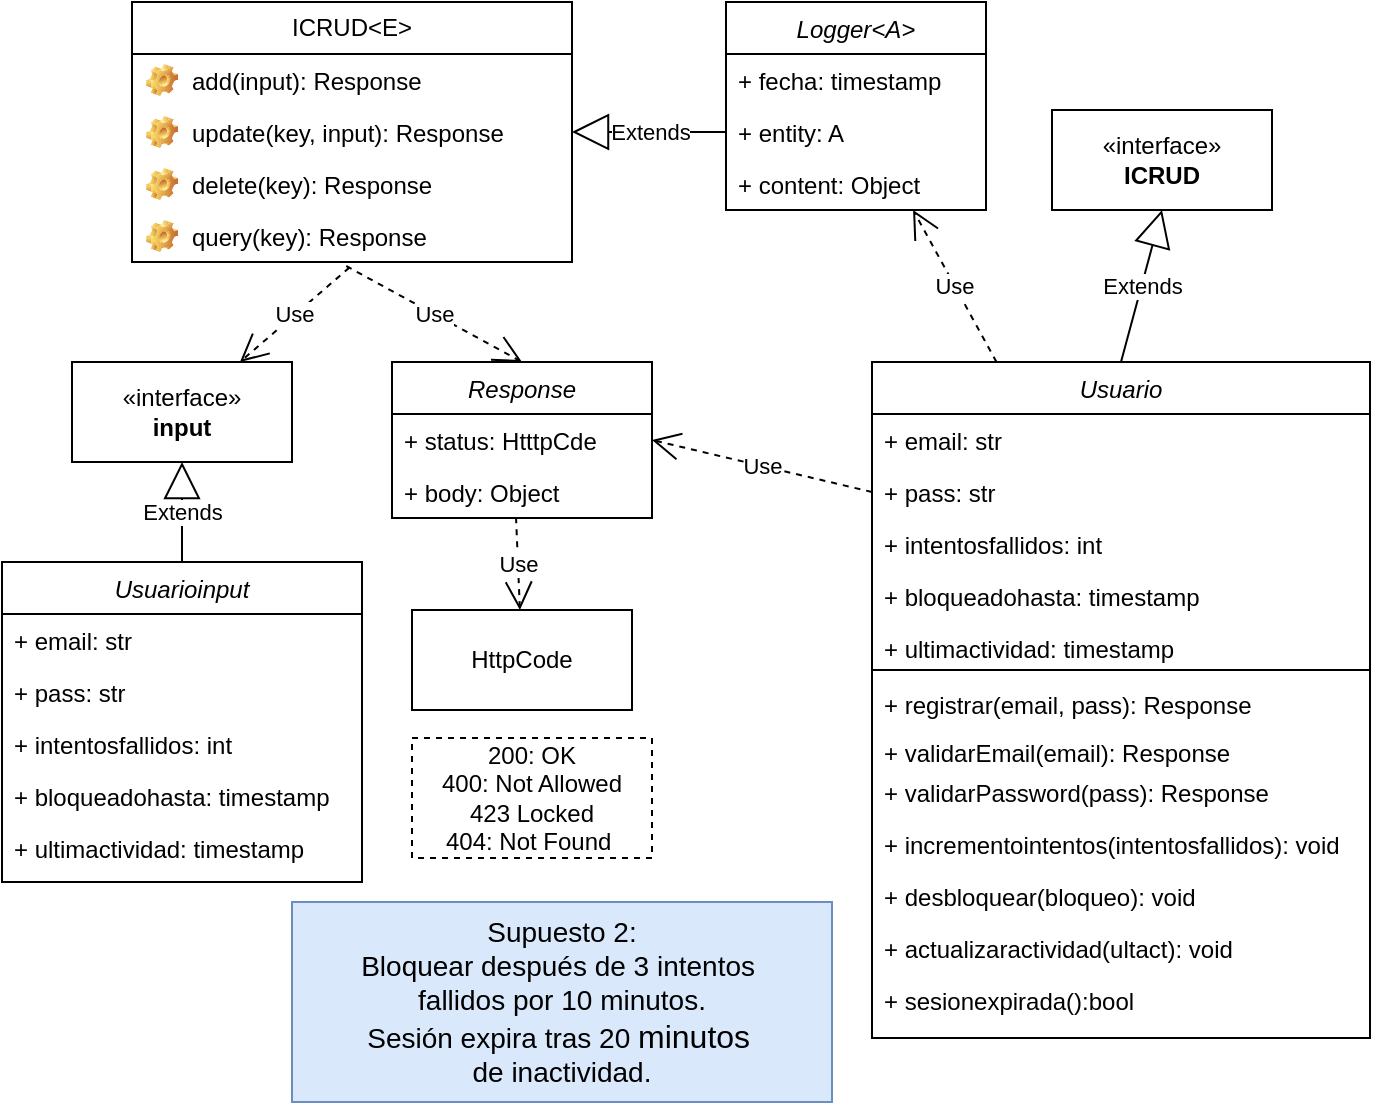 <mxfile version="28.2.7">
  <diagram id="C5RBs43oDa-KdzZeNtuy" name="Page-1">
    <mxGraphModel dx="659" dy="659" grid="1" gridSize="10" guides="1" tooltips="1" connect="1" arrows="1" fold="1" page="1" pageScale="1" pageWidth="827" pageHeight="1169" math="0" shadow="0">
      <root>
        <mxCell id="WIyWlLk6GJQsqaUBKTNV-0" />
        <mxCell id="WIyWlLk6GJQsqaUBKTNV-1" parent="WIyWlLk6GJQsqaUBKTNV-0" />
        <mxCell id="rb0f_K-8XjmMDptdtZSy-39" value="Usuario" style="swimlane;fontStyle=2;align=center;verticalAlign=top;childLayout=stackLayout;horizontal=1;startSize=26;horizontalStack=0;resizeParent=1;resizeLast=0;collapsible=1;marginBottom=0;rounded=0;shadow=0;strokeWidth=1;" vertex="1" parent="WIyWlLk6GJQsqaUBKTNV-1">
          <mxGeometry x="900" y="370" width="249" height="338" as="geometry">
            <mxRectangle x="230" y="140" width="160" height="26" as="alternateBounds" />
          </mxGeometry>
        </mxCell>
        <mxCell id="rb0f_K-8XjmMDptdtZSy-40" value="+ email: str" style="text;strokeColor=none;fillColor=none;align=left;verticalAlign=top;spacingLeft=4;spacingRight=4;overflow=hidden;rotatable=0;points=[[0,0.5],[1,0.5]];portConstraint=eastwest;whiteSpace=wrap;html=1;" vertex="1" parent="rb0f_K-8XjmMDptdtZSy-39">
          <mxGeometry y="26" width="249" height="26" as="geometry" />
        </mxCell>
        <mxCell id="rb0f_K-8XjmMDptdtZSy-41" value="+ pass: str" style="text;strokeColor=none;fillColor=none;align=left;verticalAlign=top;spacingLeft=4;spacingRight=4;overflow=hidden;rotatable=0;points=[[0,0.5],[1,0.5]];portConstraint=eastwest;whiteSpace=wrap;html=1;" vertex="1" parent="rb0f_K-8XjmMDptdtZSy-39">
          <mxGeometry y="52" width="249" height="26" as="geometry" />
        </mxCell>
        <mxCell id="rb0f_K-8XjmMDptdtZSy-74" value="+ intentosfallidos: int" style="text;strokeColor=none;fillColor=none;align=left;verticalAlign=top;spacingLeft=4;spacingRight=4;overflow=hidden;rotatable=0;points=[[0,0.5],[1,0.5]];portConstraint=eastwest;whiteSpace=wrap;html=1;" vertex="1" parent="rb0f_K-8XjmMDptdtZSy-39">
          <mxGeometry y="78" width="249" height="26" as="geometry" />
        </mxCell>
        <mxCell id="rb0f_K-8XjmMDptdtZSy-75" value="+ bloqueadohasta: timestamp" style="text;strokeColor=none;fillColor=none;align=left;verticalAlign=top;spacingLeft=4;spacingRight=4;overflow=hidden;rotatable=0;points=[[0,0.5],[1,0.5]];portConstraint=eastwest;whiteSpace=wrap;html=1;" vertex="1" parent="rb0f_K-8XjmMDptdtZSy-39">
          <mxGeometry y="104" width="249" height="26" as="geometry" />
        </mxCell>
        <mxCell id="rb0f_K-8XjmMDptdtZSy-76" value="+ ultimactividad: timestamp" style="text;strokeColor=none;fillColor=none;align=left;verticalAlign=top;spacingLeft=4;spacingRight=4;overflow=hidden;rotatable=0;points=[[0,0.5],[1,0.5]];portConstraint=eastwest;whiteSpace=wrap;html=1;" vertex="1" parent="rb0f_K-8XjmMDptdtZSy-39">
          <mxGeometry y="130" width="249" height="20" as="geometry" />
        </mxCell>
        <mxCell id="rb0f_K-8XjmMDptdtZSy-42" value="" style="line;html=1;strokeWidth=1;align=left;verticalAlign=middle;spacingTop=-1;spacingLeft=3;spacingRight=3;rotatable=0;labelPosition=right;points=[];portConstraint=eastwest;" vertex="1" parent="rb0f_K-8XjmMDptdtZSy-39">
          <mxGeometry y="150" width="249" height="8" as="geometry" />
        </mxCell>
        <mxCell id="rb0f_K-8XjmMDptdtZSy-43" value="+ registrar(email, pass): Response" style="text;strokeColor=none;fillColor=none;align=left;verticalAlign=top;spacingLeft=4;spacingRight=4;overflow=hidden;rotatable=0;points=[[0,0.5],[1,0.5]];portConstraint=eastwest;whiteSpace=wrap;html=1;" vertex="1" parent="rb0f_K-8XjmMDptdtZSy-39">
          <mxGeometry y="158" width="249" height="24" as="geometry" />
        </mxCell>
        <mxCell id="rb0f_K-8XjmMDptdtZSy-44" value="&lt;div&gt;+ validarEmail(email): Response&lt;/div&gt;&lt;div&gt;&lt;br&gt;&lt;/div&gt;" style="text;strokeColor=none;fillColor=none;align=left;verticalAlign=top;spacingLeft=4;spacingRight=4;overflow=hidden;rotatable=0;points=[[0,0.5],[1,0.5]];portConstraint=eastwest;whiteSpace=wrap;html=1;" vertex="1" parent="rb0f_K-8XjmMDptdtZSy-39">
          <mxGeometry y="182" width="249" height="20" as="geometry" />
        </mxCell>
        <mxCell id="rb0f_K-8XjmMDptdtZSy-45" value="+ validarPassword(pass): Response" style="text;strokeColor=none;fillColor=none;align=left;verticalAlign=top;spacingLeft=4;spacingRight=4;overflow=hidden;rotatable=0;points=[[0,0.5],[1,0.5]];portConstraint=eastwest;whiteSpace=wrap;html=1;" vertex="1" parent="rb0f_K-8XjmMDptdtZSy-39">
          <mxGeometry y="202" width="249" height="26" as="geometry" />
        </mxCell>
        <mxCell id="rb0f_K-8XjmMDptdtZSy-78" value="+ incrementointentos(intentosfallidos): void" style="text;strokeColor=none;fillColor=none;align=left;verticalAlign=top;spacingLeft=4;spacingRight=4;overflow=hidden;rotatable=0;points=[[0,0.5],[1,0.5]];portConstraint=eastwest;whiteSpace=wrap;html=1;" vertex="1" parent="rb0f_K-8XjmMDptdtZSy-39">
          <mxGeometry y="228" width="249" height="26" as="geometry" />
        </mxCell>
        <mxCell id="rb0f_K-8XjmMDptdtZSy-79" value="+ desbloquear(bloqueo): void" style="text;strokeColor=none;fillColor=none;align=left;verticalAlign=top;spacingLeft=4;spacingRight=4;overflow=hidden;rotatable=0;points=[[0,0.5],[1,0.5]];portConstraint=eastwest;whiteSpace=wrap;html=1;" vertex="1" parent="rb0f_K-8XjmMDptdtZSy-39">
          <mxGeometry y="254" width="249" height="26" as="geometry" />
        </mxCell>
        <mxCell id="rb0f_K-8XjmMDptdtZSy-80" value="+ actualizaractividad(ultact): void" style="text;strokeColor=none;fillColor=none;align=left;verticalAlign=top;spacingLeft=4;spacingRight=4;overflow=hidden;rotatable=0;points=[[0,0.5],[1,0.5]];portConstraint=eastwest;whiteSpace=wrap;html=1;" vertex="1" parent="rb0f_K-8XjmMDptdtZSy-39">
          <mxGeometry y="280" width="249" height="26" as="geometry" />
        </mxCell>
        <mxCell id="rb0f_K-8XjmMDptdtZSy-81" value="+ sesionexpirada():bool" style="text;strokeColor=none;fillColor=none;align=left;verticalAlign=top;spacingLeft=4;spacingRight=4;overflow=hidden;rotatable=0;points=[[0,0.5],[1,0.5]];portConstraint=eastwest;whiteSpace=wrap;html=1;" vertex="1" parent="rb0f_K-8XjmMDptdtZSy-39">
          <mxGeometry y="306" width="249" height="26" as="geometry" />
        </mxCell>
        <mxCell id="rb0f_K-8XjmMDptdtZSy-46" value="ICRUD&amp;lt;E&amp;gt;" style="swimlane;fontStyle=0;childLayout=stackLayout;horizontal=1;startSize=26;fillColor=none;horizontalStack=0;resizeParent=1;resizeParentMax=0;resizeLast=0;collapsible=1;marginBottom=0;whiteSpace=wrap;html=1;" vertex="1" parent="WIyWlLk6GJQsqaUBKTNV-1">
          <mxGeometry x="530" y="190" width="220" height="130" as="geometry" />
        </mxCell>
        <mxCell id="rb0f_K-8XjmMDptdtZSy-47" value="add(input): Response" style="label;fontStyle=0;strokeColor=none;fillColor=none;align=left;verticalAlign=top;overflow=hidden;spacingLeft=28;spacingRight=4;rotatable=0;points=[[0,0.5],[1,0.5]];portConstraint=eastwest;imageWidth=16;imageHeight=16;whiteSpace=wrap;html=1;image=img/clipart/Gear_128x128.png" vertex="1" parent="rb0f_K-8XjmMDptdtZSy-46">
          <mxGeometry y="26" width="220" height="26" as="geometry" />
        </mxCell>
        <mxCell id="rb0f_K-8XjmMDptdtZSy-48" value="update(key, input): Response" style="label;fontStyle=0;strokeColor=none;fillColor=none;align=left;verticalAlign=top;overflow=hidden;spacingLeft=28;spacingRight=4;rotatable=0;points=[[0,0.5],[1,0.5]];portConstraint=eastwest;imageWidth=16;imageHeight=16;whiteSpace=wrap;html=1;image=img/clipart/Gear_128x128.png" vertex="1" parent="rb0f_K-8XjmMDptdtZSy-46">
          <mxGeometry y="52" width="220" height="26" as="geometry" />
        </mxCell>
        <mxCell id="rb0f_K-8XjmMDptdtZSy-49" value="delete(key): Response" style="label;fontStyle=0;strokeColor=none;fillColor=none;align=left;verticalAlign=top;overflow=hidden;spacingLeft=28;spacingRight=4;rotatable=0;points=[[0,0.5],[1,0.5]];portConstraint=eastwest;imageWidth=16;imageHeight=16;whiteSpace=wrap;html=1;image=img/clipart/Gear_128x128.png" vertex="1" parent="rb0f_K-8XjmMDptdtZSy-46">
          <mxGeometry y="78" width="220" height="26" as="geometry" />
        </mxCell>
        <mxCell id="rb0f_K-8XjmMDptdtZSy-50" value="query(key): Response" style="label;fontStyle=0;strokeColor=none;fillColor=none;align=left;verticalAlign=top;overflow=hidden;spacingLeft=28;spacingRight=4;rotatable=0;points=[[0,0.5],[1,0.5]];portConstraint=eastwest;imageWidth=16;imageHeight=16;whiteSpace=wrap;html=1;image=img/clipart/Gear_128x128.png" vertex="1" parent="rb0f_K-8XjmMDptdtZSy-46">
          <mxGeometry y="104" width="220" height="26" as="geometry" />
        </mxCell>
        <mxCell id="rb0f_K-8XjmMDptdtZSy-51" value="«interface»&lt;br&gt;&lt;b&gt;input&lt;/b&gt;" style="html=1;whiteSpace=wrap;" vertex="1" parent="WIyWlLk6GJQsqaUBKTNV-1">
          <mxGeometry x="500" y="370" width="110" height="50" as="geometry" />
        </mxCell>
        <mxCell id="rb0f_K-8XjmMDptdtZSy-52" value="Use" style="endArrow=open;endSize=12;dashed=1;html=1;rounded=0;exitX=0.494;exitY=1.108;exitDx=0;exitDy=0;exitPerimeter=0;" edge="1" parent="WIyWlLk6GJQsqaUBKTNV-1" source="rb0f_K-8XjmMDptdtZSy-50" target="rb0f_K-8XjmMDptdtZSy-51">
          <mxGeometry width="160" relative="1" as="geometry">
            <mxPoint x="680" y="420" as="sourcePoint" />
            <mxPoint x="600" y="410" as="targetPoint" />
          </mxGeometry>
        </mxCell>
        <mxCell id="rb0f_K-8XjmMDptdtZSy-53" value="Usuarioinput" style="swimlane;fontStyle=2;align=center;verticalAlign=top;childLayout=stackLayout;horizontal=1;startSize=26;horizontalStack=0;resizeParent=1;resizeLast=0;collapsible=1;marginBottom=0;rounded=0;shadow=0;strokeWidth=1;" vertex="1" parent="WIyWlLk6GJQsqaUBKTNV-1">
          <mxGeometry x="465" y="470" width="180" height="160" as="geometry">
            <mxRectangle x="230" y="140" width="160" height="26" as="alternateBounds" />
          </mxGeometry>
        </mxCell>
        <mxCell id="rb0f_K-8XjmMDptdtZSy-54" value="+ email: str" style="text;strokeColor=none;fillColor=none;align=left;verticalAlign=top;spacingLeft=4;spacingRight=4;overflow=hidden;rotatable=0;points=[[0,0.5],[1,0.5]];portConstraint=eastwest;whiteSpace=wrap;html=1;" vertex="1" parent="rb0f_K-8XjmMDptdtZSy-53">
          <mxGeometry y="26" width="180" height="26" as="geometry" />
        </mxCell>
        <mxCell id="rb0f_K-8XjmMDptdtZSy-55" value="+ pass: str" style="text;strokeColor=none;fillColor=none;align=left;verticalAlign=top;spacingLeft=4;spacingRight=4;overflow=hidden;rotatable=0;points=[[0,0.5],[1,0.5]];portConstraint=eastwest;whiteSpace=wrap;html=1;" vertex="1" parent="rb0f_K-8XjmMDptdtZSy-53">
          <mxGeometry y="52" width="180" height="26" as="geometry" />
        </mxCell>
        <mxCell id="rb0f_K-8XjmMDptdtZSy-84" value="+ intentosfallidos: int" style="text;strokeColor=none;fillColor=none;align=left;verticalAlign=top;spacingLeft=4;spacingRight=4;overflow=hidden;rotatable=0;points=[[0,0.5],[1,0.5]];portConstraint=eastwest;whiteSpace=wrap;html=1;" vertex="1" parent="rb0f_K-8XjmMDptdtZSy-53">
          <mxGeometry y="78" width="180" height="26" as="geometry" />
        </mxCell>
        <mxCell id="rb0f_K-8XjmMDptdtZSy-85" value="+ bloqueadohasta: timestamp" style="text;strokeColor=none;fillColor=none;align=left;verticalAlign=top;spacingLeft=4;spacingRight=4;overflow=hidden;rotatable=0;points=[[0,0.5],[1,0.5]];portConstraint=eastwest;whiteSpace=wrap;html=1;" vertex="1" parent="rb0f_K-8XjmMDptdtZSy-53">
          <mxGeometry y="104" width="180" height="26" as="geometry" />
        </mxCell>
        <mxCell id="rb0f_K-8XjmMDptdtZSy-86" value="+ ultimactividad: timestamp" style="text;strokeColor=none;fillColor=none;align=left;verticalAlign=top;spacingLeft=4;spacingRight=4;overflow=hidden;rotatable=0;points=[[0,0.5],[1,0.5]];portConstraint=eastwest;whiteSpace=wrap;html=1;" vertex="1" parent="rb0f_K-8XjmMDptdtZSy-53">
          <mxGeometry y="130" width="180" height="30" as="geometry" />
        </mxCell>
        <mxCell id="rb0f_K-8XjmMDptdtZSy-56" value="Extends" style="endArrow=block;endSize=16;endFill=0;html=1;rounded=0;exitX=0.5;exitY=0;exitDx=0;exitDy=0;entryX=0.5;entryY=1;entryDx=0;entryDy=0;" edge="1" parent="WIyWlLk6GJQsqaUBKTNV-1" source="rb0f_K-8XjmMDptdtZSy-53" target="rb0f_K-8XjmMDptdtZSy-51">
          <mxGeometry width="160" relative="1" as="geometry">
            <mxPoint x="730" y="420" as="sourcePoint" />
            <mxPoint x="890" y="420" as="targetPoint" />
          </mxGeometry>
        </mxCell>
        <mxCell id="rb0f_K-8XjmMDptdtZSy-57" value="Response" style="swimlane;fontStyle=2;align=center;verticalAlign=top;childLayout=stackLayout;horizontal=1;startSize=26;horizontalStack=0;resizeParent=1;resizeLast=0;collapsible=1;marginBottom=0;rounded=0;shadow=0;strokeWidth=1;" vertex="1" parent="WIyWlLk6GJQsqaUBKTNV-1">
          <mxGeometry x="660" y="370" width="130" height="78" as="geometry">
            <mxRectangle x="230" y="140" width="160" height="26" as="alternateBounds" />
          </mxGeometry>
        </mxCell>
        <mxCell id="rb0f_K-8XjmMDptdtZSy-58" value="+ status: HtttpCde" style="text;strokeColor=none;fillColor=none;align=left;verticalAlign=top;spacingLeft=4;spacingRight=4;overflow=hidden;rotatable=0;points=[[0,0.5],[1,0.5]];portConstraint=eastwest;whiteSpace=wrap;html=1;" vertex="1" parent="rb0f_K-8XjmMDptdtZSy-57">
          <mxGeometry y="26" width="130" height="26" as="geometry" />
        </mxCell>
        <mxCell id="rb0f_K-8XjmMDptdtZSy-59" value="+ body: Object" style="text;strokeColor=none;fillColor=none;align=left;verticalAlign=top;spacingLeft=4;spacingRight=4;overflow=hidden;rotatable=0;points=[[0,0.5],[1,0.5]];portConstraint=eastwest;whiteSpace=wrap;html=1;" vertex="1" parent="rb0f_K-8XjmMDptdtZSy-57">
          <mxGeometry y="52" width="130" height="26" as="geometry" />
        </mxCell>
        <mxCell id="rb0f_K-8XjmMDptdtZSy-60" value="Use" style="endArrow=open;endSize=12;dashed=1;html=1;rounded=0;entryX=0.5;entryY=0;entryDx=0;entryDy=0;exitX=0.487;exitY=1.077;exitDx=0;exitDy=0;exitPerimeter=0;" edge="1" parent="WIyWlLk6GJQsqaUBKTNV-1" source="rb0f_K-8XjmMDptdtZSy-50" target="rb0f_K-8XjmMDptdtZSy-57">
          <mxGeometry width="160" relative="1" as="geometry">
            <mxPoint x="640" y="330" as="sourcePoint" />
            <mxPoint x="620" y="377" as="targetPoint" />
          </mxGeometry>
        </mxCell>
        <mxCell id="rb0f_K-8XjmMDptdtZSy-61" value="HttpCode" style="html=1;whiteSpace=wrap;" vertex="1" parent="WIyWlLk6GJQsqaUBKTNV-1">
          <mxGeometry x="670" y="494" width="110" height="50" as="geometry" />
        </mxCell>
        <mxCell id="rb0f_K-8XjmMDptdtZSy-62" value="Use" style="endArrow=open;endSize=12;dashed=1;html=1;rounded=0;exitX=0.477;exitY=0.985;exitDx=0;exitDy=0;exitPerimeter=0;" edge="1" parent="WIyWlLk6GJQsqaUBKTNV-1" source="rb0f_K-8XjmMDptdtZSy-59" target="rb0f_K-8XjmMDptdtZSy-61">
          <mxGeometry width="160" relative="1" as="geometry">
            <mxPoint x="955" y="450" as="sourcePoint" />
            <mxPoint x="900" y="497" as="targetPoint" />
          </mxGeometry>
        </mxCell>
        <mxCell id="rb0f_K-8XjmMDptdtZSy-63" value="«interface»&lt;br&gt;&lt;b&gt;ICRUD&lt;/b&gt;" style="html=1;whiteSpace=wrap;" vertex="1" parent="WIyWlLk6GJQsqaUBKTNV-1">
          <mxGeometry x="990" y="244" width="110" height="50" as="geometry" />
        </mxCell>
        <mxCell id="rb0f_K-8XjmMDptdtZSy-64" value="Extends" style="endArrow=block;endSize=16;endFill=0;html=1;rounded=0;exitX=0.5;exitY=0;exitDx=0;exitDy=0;entryX=0.5;entryY=1;entryDx=0;entryDy=0;" edge="1" parent="WIyWlLk6GJQsqaUBKTNV-1" source="rb0f_K-8XjmMDptdtZSy-39" target="rb0f_K-8XjmMDptdtZSy-63">
          <mxGeometry width="160" relative="1" as="geometry">
            <mxPoint x="950" y="460" as="sourcePoint" />
            <mxPoint x="950" y="400" as="targetPoint" />
          </mxGeometry>
        </mxCell>
        <mxCell id="rb0f_K-8XjmMDptdtZSy-65" value="Use" style="endArrow=open;endSize=12;dashed=1;html=1;rounded=0;entryX=1;entryY=0.5;entryDx=0;entryDy=0;exitX=0;exitY=0.5;exitDx=0;exitDy=0;" edge="1" parent="WIyWlLk6GJQsqaUBKTNV-1" target="rb0f_K-8XjmMDptdtZSy-58" source="rb0f_K-8XjmMDptdtZSy-41">
          <mxGeometry width="160" relative="1" as="geometry">
            <mxPoint x="900" y="409" as="sourcePoint" />
            <mxPoint x="948" y="498" as="targetPoint" />
          </mxGeometry>
        </mxCell>
        <mxCell id="rb0f_K-8XjmMDptdtZSy-66" value="&lt;font style=&quot;font-size: 14px;&quot;&gt;&amp;nbsp;Supuesto 2:&amp;nbsp;&lt;/font&gt;&lt;div&gt;&lt;font style=&quot;font-size: 14px;&quot;&gt;Bloquear después de 3 intentos&amp;nbsp;&lt;/font&gt;&lt;/div&gt;&lt;div&gt;&lt;font style=&quot;font-size: 14px;&quot;&gt;fallidos&amp;nbsp;&lt;span style=&quot;background-color: transparent; color: light-dark(rgb(0, 0, 0), rgb(255, 255, 255));&quot;&gt;por 10 minutos.&lt;/span&gt;&lt;/font&gt;&lt;/div&gt;&lt;div&gt;&lt;font style=&quot;font-size: 14px;&quot;&gt;Sesión expira tras 20&amp;nbsp;&lt;/font&gt;&lt;span style=&quot;background-color: transparent; color: light-dark(rgb(0, 0, 0), rgb(255, 255, 255));&quot;&gt;&lt;font size=&quot;3&quot;&gt;minutos&lt;/font&gt;&amp;nbsp;&lt;/span&gt;&lt;/div&gt;&lt;div&gt;&lt;span style=&quot;background-color: transparent; color: light-dark(rgb(0, 0, 0), rgb(255, 255, 255));&quot;&gt;&lt;font style=&quot;font-size: 14px;&quot;&gt;de inactividad.&lt;/font&gt;&lt;/span&gt;&lt;/div&gt;" style="html=1;whiteSpace=wrap;fillColor=#dae8fc;strokeColor=#6c8ebf;" vertex="1" parent="WIyWlLk6GJQsqaUBKTNV-1">
          <mxGeometry x="610" y="640" width="270" height="100" as="geometry" />
        </mxCell>
        <mxCell id="rb0f_K-8XjmMDptdtZSy-67" value="200: OK&lt;div&gt;400: Not Allowed&lt;/div&gt;&lt;div&gt;423 Locked&lt;br&gt;&lt;div&gt;404: Not Found&amp;nbsp;&lt;/div&gt;&lt;/div&gt;" style="html=1;whiteSpace=wrap;dashed=1;" vertex="1" parent="WIyWlLk6GJQsqaUBKTNV-1">
          <mxGeometry x="670" y="558" width="120" height="60" as="geometry" />
        </mxCell>
        <mxCell id="rb0f_K-8XjmMDptdtZSy-68" value="Logger&lt;A&gt;" style="swimlane;fontStyle=2;align=center;verticalAlign=top;childLayout=stackLayout;horizontal=1;startSize=26;horizontalStack=0;resizeParent=1;resizeLast=0;collapsible=1;marginBottom=0;rounded=0;shadow=0;strokeWidth=1;" vertex="1" parent="WIyWlLk6GJQsqaUBKTNV-1">
          <mxGeometry x="827" y="190" width="130" height="104" as="geometry">
            <mxRectangle x="230" y="140" width="160" height="26" as="alternateBounds" />
          </mxGeometry>
        </mxCell>
        <mxCell id="rb0f_K-8XjmMDptdtZSy-69" value="+ fecha: timestamp" style="text;strokeColor=none;fillColor=none;align=left;verticalAlign=top;spacingLeft=4;spacingRight=4;overflow=hidden;rotatable=0;points=[[0,0.5],[1,0.5]];portConstraint=eastwest;whiteSpace=wrap;html=1;" vertex="1" parent="rb0f_K-8XjmMDptdtZSy-68">
          <mxGeometry y="26" width="130" height="26" as="geometry" />
        </mxCell>
        <mxCell id="rb0f_K-8XjmMDptdtZSy-70" value="+ entity: A" style="text;strokeColor=none;fillColor=none;align=left;verticalAlign=top;spacingLeft=4;spacingRight=4;overflow=hidden;rotatable=0;points=[[0,0.5],[1,0.5]];portConstraint=eastwest;whiteSpace=wrap;html=1;" vertex="1" parent="rb0f_K-8XjmMDptdtZSy-68">
          <mxGeometry y="52" width="130" height="26" as="geometry" />
        </mxCell>
        <mxCell id="rb0f_K-8XjmMDptdtZSy-71" value="+ content: Object" style="text;strokeColor=none;fillColor=none;align=left;verticalAlign=top;spacingLeft=4;spacingRight=4;overflow=hidden;rotatable=0;points=[[0,0.5],[1,0.5]];portConstraint=eastwest;whiteSpace=wrap;html=1;" vertex="1" parent="rb0f_K-8XjmMDptdtZSy-68">
          <mxGeometry y="78" width="130" height="26" as="geometry" />
        </mxCell>
        <mxCell id="rb0f_K-8XjmMDptdtZSy-72" value="Extends" style="endArrow=block;endSize=16;endFill=0;html=1;rounded=0;exitX=0;exitY=0.5;exitDx=0;exitDy=0;" edge="1" parent="WIyWlLk6GJQsqaUBKTNV-1" source="rb0f_K-8XjmMDptdtZSy-70">
          <mxGeometry width="160" relative="1" as="geometry">
            <mxPoint x="770" y="434" as="sourcePoint" />
            <mxPoint x="750" y="255" as="targetPoint" />
          </mxGeometry>
        </mxCell>
        <mxCell id="rb0f_K-8XjmMDptdtZSy-82" value="Use" style="endArrow=open;endSize=12;dashed=1;html=1;rounded=0;exitX=0.25;exitY=0;exitDx=0;exitDy=0;" edge="1" parent="WIyWlLk6GJQsqaUBKTNV-1" source="rb0f_K-8XjmMDptdtZSy-39" target="rb0f_K-8XjmMDptdtZSy-68">
          <mxGeometry width="160" relative="1" as="geometry">
            <mxPoint x="970" y="390" as="sourcePoint" />
            <mxPoint x="860" y="390" as="targetPoint" />
          </mxGeometry>
        </mxCell>
      </root>
    </mxGraphModel>
  </diagram>
</mxfile>

